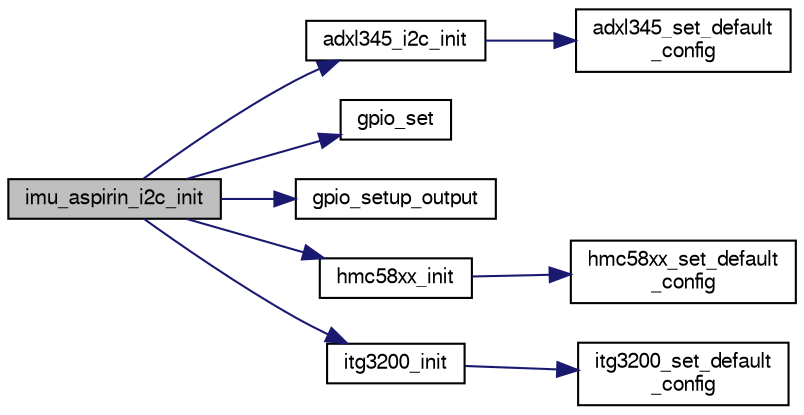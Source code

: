 digraph "imu_aspirin_i2c_init"
{
  edge [fontname="FreeSans",fontsize="10",labelfontname="FreeSans",labelfontsize="10"];
  node [fontname="FreeSans",fontsize="10",shape=record];
  rankdir="LR";
  Node1 [label="imu_aspirin_i2c_init",height=0.2,width=0.4,color="black", fillcolor="grey75", style="filled", fontcolor="black"];
  Node1 -> Node2 [color="midnightblue",fontsize="10",style="solid",fontname="FreeSans"];
  Node2 [label="adxl345_i2c_init",height=0.2,width=0.4,color="black", fillcolor="white", style="filled",URL="$adxl345__i2c_8c.html#a8d4cfcfb4d533b36f9a60cd9cc5d6632"];
  Node2 -> Node3 [color="midnightblue",fontsize="10",style="solid",fontname="FreeSans"];
  Node3 [label="adxl345_set_default\l_config",height=0.2,width=0.4,color="black", fillcolor="white", style="filled",URL="$adxl345_8h.html#a5e8e2514332efd14ec188331fba0b6fc"];
  Node1 -> Node4 [color="midnightblue",fontsize="10",style="solid",fontname="FreeSans"];
  Node4 [label="gpio_set",height=0.2,width=0.4,color="black", fillcolor="white", style="filled",URL="$chibios_2mcu__periph_2gpio__arch_8h.html#a0da8ef247730680b4ffa595d11069051",tooltip="Set a gpio output to high level. "];
  Node1 -> Node5 [color="midnightblue",fontsize="10",style="solid",fontname="FreeSans"];
  Node5 [label="gpio_setup_output",height=0.2,width=0.4,color="black", fillcolor="white", style="filled",URL="$chibios_2mcu__periph_2gpio__arch_8c.html#a614c4a447f1e43381d92c682ac3b953f",tooltip="Setup one or more pins of the given GPIO port as outputs. "];
  Node1 -> Node6 [color="midnightblue",fontsize="10",style="solid",fontname="FreeSans"];
  Node6 [label="hmc58xx_init",height=0.2,width=0.4,color="black", fillcolor="white", style="filled",URL="$hmc58xx_8c.html#a1daa9072b668998f936fb469e5c6c515",tooltip="Initialize Hmc58xx struct and set default config options. "];
  Node6 -> Node7 [color="midnightblue",fontsize="10",style="solid",fontname="FreeSans"];
  Node7 [label="hmc58xx_set_default\l_config",height=0.2,width=0.4,color="black", fillcolor="white", style="filled",URL="$hmc58xx_8c.html#a2165794d296c28b9d22eb0490ec3049b"];
  Node1 -> Node8 [color="midnightblue",fontsize="10",style="solid",fontname="FreeSans"];
  Node8 [label="itg3200_init",height=0.2,width=0.4,color="black", fillcolor="white", style="filled",URL="$itg3200_8c.html#a240c1ab04d15bb3f556189887939765f",tooltip="Initialize Itg3200 struct and set default config options. "];
  Node8 -> Node9 [color="midnightblue",fontsize="10",style="solid",fontname="FreeSans"];
  Node9 [label="itg3200_set_default\l_config",height=0.2,width=0.4,color="black", fillcolor="white", style="filled",URL="$itg3200_8c.html#afb54551377578d676facc80c71379182"];
}
